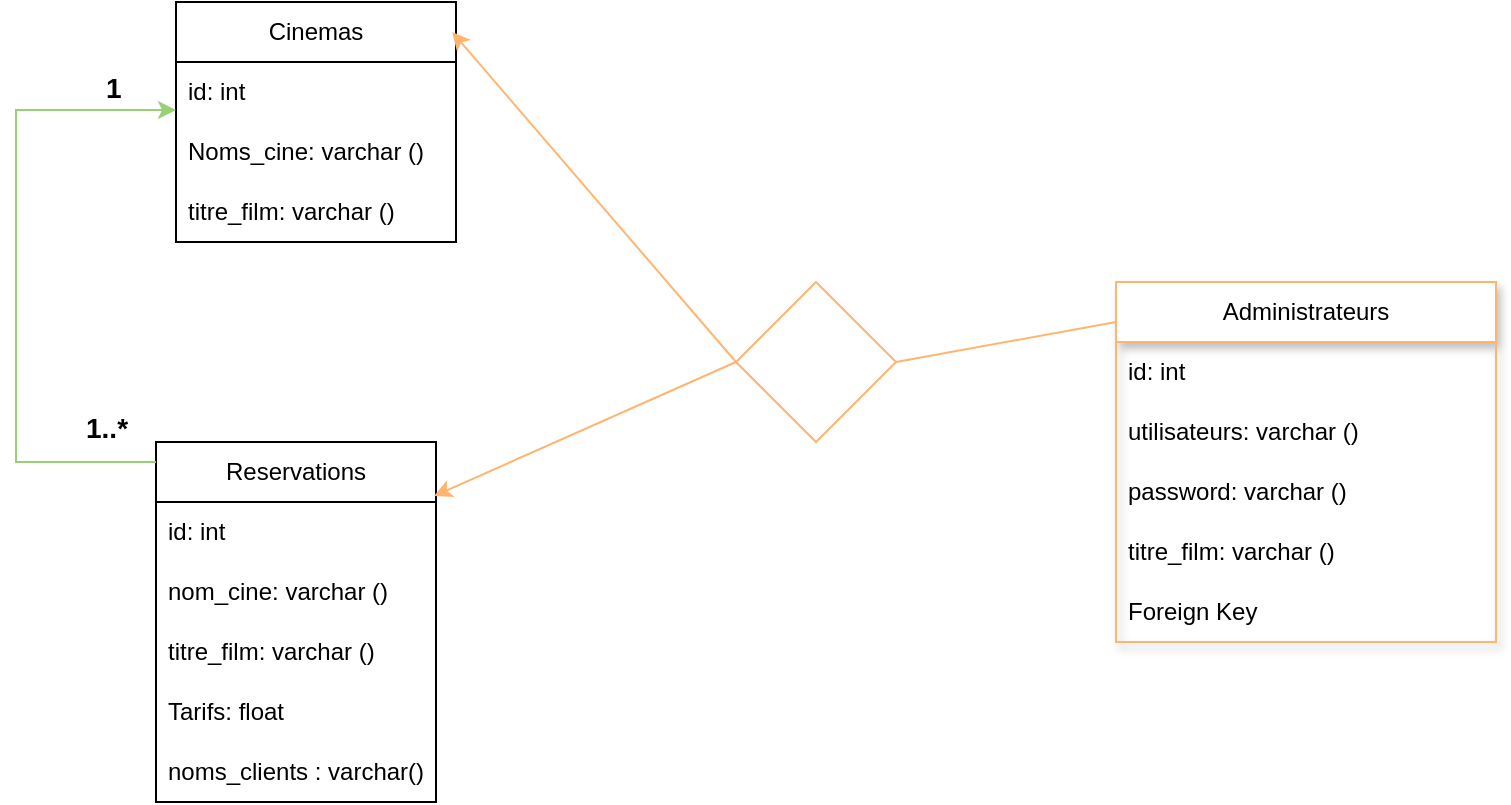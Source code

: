 <mxfile version="21.3.2" type="device">
  <diagram name="Page-1" id="fW9pntQt7sMO0nhyyiCq">
    <mxGraphModel dx="2261" dy="760" grid="1" gridSize="10" guides="1" tooltips="1" connect="1" arrows="1" fold="1" page="1" pageScale="1" pageWidth="827" pageHeight="1169" math="0" shadow="0">
      <root>
        <mxCell id="0" />
        <mxCell id="1" parent="0" />
        <mxCell id="xTNSP5G7i1Dp8BfqKroU-3" value="Cinemas" style="swimlane;fontStyle=0;childLayout=stackLayout;horizontal=1;startSize=30;horizontalStack=0;resizeParent=1;resizeParentMax=0;resizeLast=0;collapsible=1;marginBottom=0;whiteSpace=wrap;html=1;" vertex="1" parent="1">
          <mxGeometry x="-680" y="100" width="140" height="120" as="geometry" />
        </mxCell>
        <mxCell id="xTNSP5G7i1Dp8BfqKroU-43" value="id: int" style="text;strokeColor=none;fillColor=none;align=left;verticalAlign=middle;spacingLeft=4;spacingRight=4;overflow=hidden;points=[[0,0.5],[1,0.5]];portConstraint=eastwest;rotatable=0;whiteSpace=wrap;html=1;" vertex="1" parent="xTNSP5G7i1Dp8BfqKroU-3">
          <mxGeometry y="30" width="140" height="30" as="geometry" />
        </mxCell>
        <mxCell id="xTNSP5G7i1Dp8BfqKroU-5" value="Noms_cine: varchar ()" style="text;strokeColor=none;fillColor=none;align=left;verticalAlign=middle;spacingLeft=4;spacingRight=4;overflow=hidden;points=[[0,0.5],[1,0.5]];portConstraint=eastwest;rotatable=0;whiteSpace=wrap;html=1;" vertex="1" parent="xTNSP5G7i1Dp8BfqKroU-3">
          <mxGeometry y="60" width="140" height="30" as="geometry" />
        </mxCell>
        <mxCell id="xTNSP5G7i1Dp8BfqKroU-6" value="titre_film: varchar ()" style="text;strokeColor=none;fillColor=none;align=left;verticalAlign=middle;spacingLeft=4;spacingRight=4;overflow=hidden;points=[[0,0.5],[1,0.5]];portConstraint=eastwest;rotatable=0;whiteSpace=wrap;html=1;" vertex="1" parent="xTNSP5G7i1Dp8BfqKroU-3">
          <mxGeometry y="90" width="140" height="30" as="geometry" />
        </mxCell>
        <mxCell id="xTNSP5G7i1Dp8BfqKroU-7" value="Administrateurs" style="swimlane;fontStyle=0;childLayout=stackLayout;horizontal=1;startSize=30;horizontalStack=0;resizeParent=1;resizeParentMax=0;resizeLast=0;collapsible=1;marginBottom=0;whiteSpace=wrap;html=1;shadow=1;strokeColor=#FFB570;" vertex="1" parent="1">
          <mxGeometry x="-210" y="240" width="190" height="180" as="geometry" />
        </mxCell>
        <mxCell id="xTNSP5G7i1Dp8BfqKroU-33" value="id: int" style="text;strokeColor=none;fillColor=none;align=left;verticalAlign=middle;spacingLeft=4;spacingRight=4;overflow=hidden;points=[[0,0.5],[1,0.5]];portConstraint=eastwest;rotatable=0;whiteSpace=wrap;html=1;" vertex="1" parent="xTNSP5G7i1Dp8BfqKroU-7">
          <mxGeometry y="30" width="190" height="30" as="geometry" />
        </mxCell>
        <mxCell id="xTNSP5G7i1Dp8BfqKroU-35" value="utilisateurs: varchar ()" style="text;strokeColor=none;fillColor=none;align=left;verticalAlign=middle;spacingLeft=4;spacingRight=4;overflow=hidden;points=[[0,0.5],[1,0.5]];portConstraint=eastwest;rotatable=0;whiteSpace=wrap;html=1;" vertex="1" parent="xTNSP5G7i1Dp8BfqKroU-7">
          <mxGeometry y="60" width="190" height="30" as="geometry" />
        </mxCell>
        <mxCell id="xTNSP5G7i1Dp8BfqKroU-34" value="password: varchar ()" style="text;strokeColor=none;fillColor=none;align=left;verticalAlign=middle;spacingLeft=4;spacingRight=4;overflow=hidden;points=[[0,0.5],[1,0.5]];portConstraint=eastwest;rotatable=0;whiteSpace=wrap;html=1;" vertex="1" parent="xTNSP5G7i1Dp8BfqKroU-7">
          <mxGeometry y="90" width="190" height="30" as="geometry" />
        </mxCell>
        <mxCell id="xTNSP5G7i1Dp8BfqKroU-44" value="titre_film: varchar ()" style="text;strokeColor=none;fillColor=none;align=left;verticalAlign=middle;spacingLeft=4;spacingRight=4;overflow=hidden;points=[[0,0.5],[1,0.5]];portConstraint=eastwest;rotatable=0;whiteSpace=wrap;html=1;" vertex="1" parent="xTNSP5G7i1Dp8BfqKroU-7">
          <mxGeometry y="120" width="190" height="30" as="geometry" />
        </mxCell>
        <mxCell id="xTNSP5G7i1Dp8BfqKroU-42" value="Foreign Key" style="text;strokeColor=none;fillColor=none;align=left;verticalAlign=middle;spacingLeft=4;spacingRight=4;overflow=hidden;points=[[0,0.5],[1,0.5]];portConstraint=eastwest;rotatable=0;whiteSpace=wrap;html=1;" vertex="1" parent="xTNSP5G7i1Dp8BfqKroU-7">
          <mxGeometry y="150" width="190" height="30" as="geometry" />
        </mxCell>
        <mxCell id="xTNSP5G7i1Dp8BfqKroU-11" value="Reservations" style="swimlane;fontStyle=0;childLayout=stackLayout;horizontal=1;startSize=30;horizontalStack=0;resizeParent=1;resizeParentMax=0;resizeLast=0;collapsible=1;marginBottom=0;whiteSpace=wrap;html=1;" vertex="1" parent="1">
          <mxGeometry x="-690" y="320" width="140" height="180" as="geometry" />
        </mxCell>
        <mxCell id="xTNSP5G7i1Dp8BfqKroU-12" value="id: int" style="text;strokeColor=none;fillColor=none;align=left;verticalAlign=middle;spacingLeft=4;spacingRight=4;overflow=hidden;points=[[0,0.5],[1,0.5]];portConstraint=eastwest;rotatable=0;whiteSpace=wrap;html=1;" vertex="1" parent="xTNSP5G7i1Dp8BfqKroU-11">
          <mxGeometry y="30" width="140" height="30" as="geometry" />
        </mxCell>
        <mxCell id="xTNSP5G7i1Dp8BfqKroU-13" value="nom_cine: varchar ()" style="text;strokeColor=none;fillColor=none;align=left;verticalAlign=middle;spacingLeft=4;spacingRight=4;overflow=hidden;points=[[0,0.5],[1,0.5]];portConstraint=eastwest;rotatable=0;whiteSpace=wrap;html=1;" vertex="1" parent="xTNSP5G7i1Dp8BfqKroU-11">
          <mxGeometry y="60" width="140" height="30" as="geometry" />
        </mxCell>
        <mxCell id="xTNSP5G7i1Dp8BfqKroU-51" value="titre_film: varchar ()" style="text;strokeColor=none;fillColor=none;align=left;verticalAlign=middle;spacingLeft=4;spacingRight=4;overflow=hidden;points=[[0,0.5],[1,0.5]];portConstraint=eastwest;rotatable=0;whiteSpace=wrap;html=1;" vertex="1" parent="xTNSP5G7i1Dp8BfqKroU-11">
          <mxGeometry y="90" width="140" height="30" as="geometry" />
        </mxCell>
        <mxCell id="xTNSP5G7i1Dp8BfqKroU-14" value="Tarifs: float" style="text;strokeColor=none;fillColor=none;align=left;verticalAlign=middle;spacingLeft=4;spacingRight=4;overflow=hidden;points=[[0,0.5],[1,0.5]];portConstraint=eastwest;rotatable=0;whiteSpace=wrap;html=1;" vertex="1" parent="xTNSP5G7i1Dp8BfqKroU-11">
          <mxGeometry y="120" width="140" height="30" as="geometry" />
        </mxCell>
        <mxCell id="xTNSP5G7i1Dp8BfqKroU-52" value="noms_clients : varchar()" style="text;strokeColor=none;fillColor=none;align=left;verticalAlign=middle;spacingLeft=4;spacingRight=4;overflow=hidden;points=[[0,0.5],[1,0.5]];portConstraint=eastwest;rotatable=0;whiteSpace=wrap;html=1;" vertex="1" parent="xTNSP5G7i1Dp8BfqKroU-11">
          <mxGeometry y="150" width="140" height="30" as="geometry" />
        </mxCell>
        <mxCell id="xTNSP5G7i1Dp8BfqKroU-27" value="" style="endArrow=classic;html=1;rounded=0;entryX=0.993;entryY=0.15;entryDx=0;entryDy=0;entryPerimeter=0;strokeColor=#FFB570;" edge="1" parent="1" target="xTNSP5G7i1Dp8BfqKroU-11">
          <mxGeometry width="50" height="50" relative="1" as="geometry">
            <mxPoint x="-400" y="280" as="sourcePoint" />
            <mxPoint x="-540" y="265" as="targetPoint" />
            <Array as="points" />
          </mxGeometry>
        </mxCell>
        <mxCell id="xTNSP5G7i1Dp8BfqKroU-50" value="" style="endArrow=classic;html=1;rounded=0;entryX=0;entryY=-0.2;entryDx=0;entryDy=0;entryPerimeter=0;strokeColor=#97D077;" edge="1" parent="1" target="xTNSP5G7i1Dp8BfqKroU-5">
          <mxGeometry width="50" height="50" relative="1" as="geometry">
            <mxPoint x="-690" y="330" as="sourcePoint" />
            <mxPoint x="-70" y="200" as="targetPoint" />
            <Array as="points">
              <mxPoint x="-730" y="330" />
              <mxPoint x="-760" y="330" />
              <mxPoint x="-760" y="154" />
            </Array>
          </mxGeometry>
        </mxCell>
        <mxCell id="xTNSP5G7i1Dp8BfqKroU-56" value="&lt;h1&gt;&lt;font style=&quot;font-size: 14px;&quot;&gt;1&lt;/font&gt;&lt;/h1&gt;" style="text;html=1;strokeColor=none;fillColor=none;spacing=5;spacingTop=-20;whiteSpace=wrap;overflow=hidden;rounded=0;" vertex="1" parent="1">
          <mxGeometry x="-720" y="120" width="30" height="30" as="geometry" />
        </mxCell>
        <mxCell id="xTNSP5G7i1Dp8BfqKroU-57" value="&lt;h1&gt;&lt;font style=&quot;font-size: 14px;&quot;&gt;1..*&lt;/font&gt;&lt;/h1&gt;" style="text;html=1;strokeColor=none;fillColor=none;spacing=5;spacingTop=-20;whiteSpace=wrap;overflow=hidden;rounded=0;" vertex="1" parent="1">
          <mxGeometry x="-730" y="290" width="30" height="30" as="geometry" />
        </mxCell>
        <mxCell id="xTNSP5G7i1Dp8BfqKroU-58" value="" style="endArrow=classic;html=1;rounded=0;entryX=0.986;entryY=0.125;entryDx=0;entryDy=0;entryPerimeter=0;strokeColor=#FFB570;" edge="1" parent="1" target="xTNSP5G7i1Dp8BfqKroU-3">
          <mxGeometry width="50" height="50" relative="1" as="geometry">
            <mxPoint x="-400" y="280" as="sourcePoint" />
            <mxPoint x="-70" y="200" as="targetPoint" />
          </mxGeometry>
        </mxCell>
        <mxCell id="xTNSP5G7i1Dp8BfqKroU-59" value="" style="rhombus;whiteSpace=wrap;html=1;strokeColor=#FFB570;" vertex="1" parent="1">
          <mxGeometry x="-400" y="240" width="80" height="80" as="geometry" />
        </mxCell>
        <mxCell id="xTNSP5G7i1Dp8BfqKroU-60" value="" style="endArrow=none;html=1;rounded=0;entryX=1;entryY=0.5;entryDx=0;entryDy=0;strokeColor=#FFB570;" edge="1" parent="1" target="xTNSP5G7i1Dp8BfqKroU-59">
          <mxGeometry width="50" height="50" relative="1" as="geometry">
            <mxPoint x="-210" y="260" as="sourcePoint" />
            <mxPoint x="-70" y="200" as="targetPoint" />
          </mxGeometry>
        </mxCell>
      </root>
    </mxGraphModel>
  </diagram>
</mxfile>
